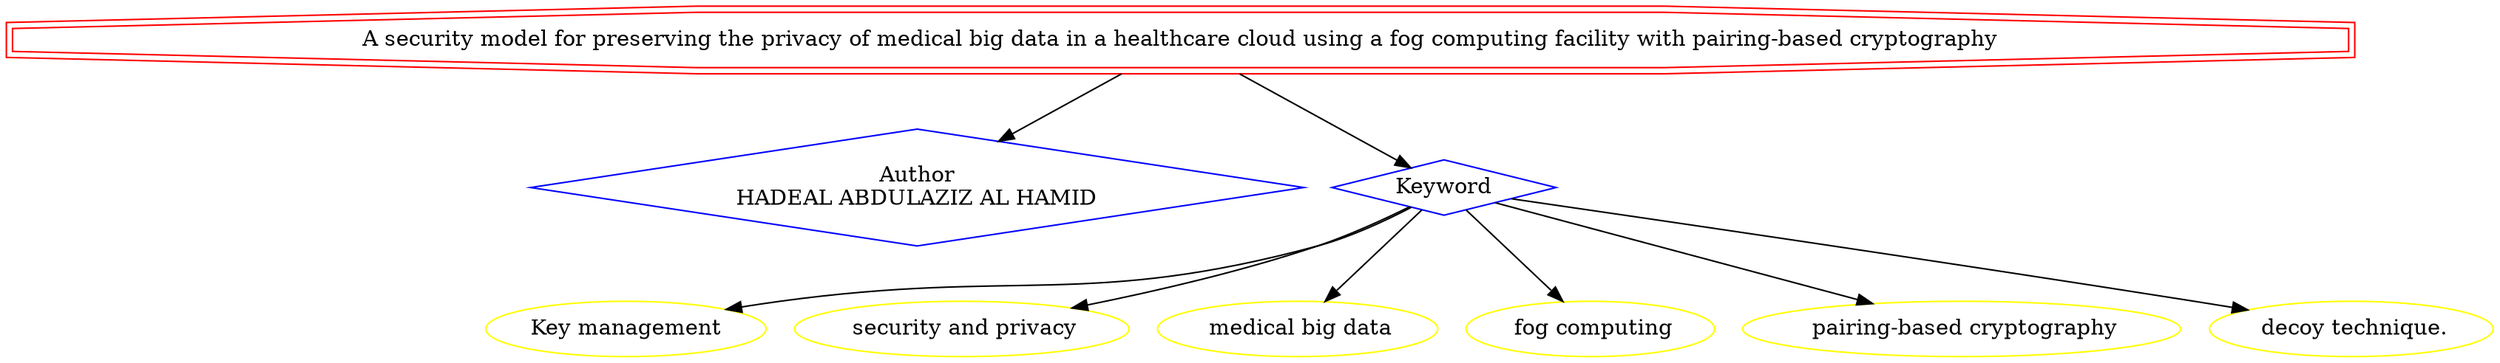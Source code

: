 strict digraph mind_mapHADEALABDULAZIZALHAMID2017 {
	node [color=red shape=doubleoctagon]
	"A security model for preserving the privacy of medical big data in a healthcare cloud using a fog computing facility with pairing-based cryptography"
	node [color=blue shape=diamond]
	"Author
HADEAL ABDULAZIZ AL HAMID"
	Keyword
	"A security model for preserving the privacy of medical big data in a healthcare cloud using a fog computing facility with pairing-based cryptography" -> "Author
HADEAL ABDULAZIZ AL HAMID"
	"A security model for preserving the privacy of medical big data in a healthcare cloud using a fog computing facility with pairing-based cryptography" -> Keyword
	node [color=yellow shape=ellipse]
	"Key management"
	Keyword -> "Key management"
	" security and privacy"
	Keyword -> " security and privacy"
	" medical big data"
	Keyword -> " medical big data"
	" fog computing"
	Keyword -> " fog computing"
	" pairing-based cryptography"
	Keyword -> " pairing-based cryptography"
	" decoy technique."
	Keyword -> " decoy technique."
}
